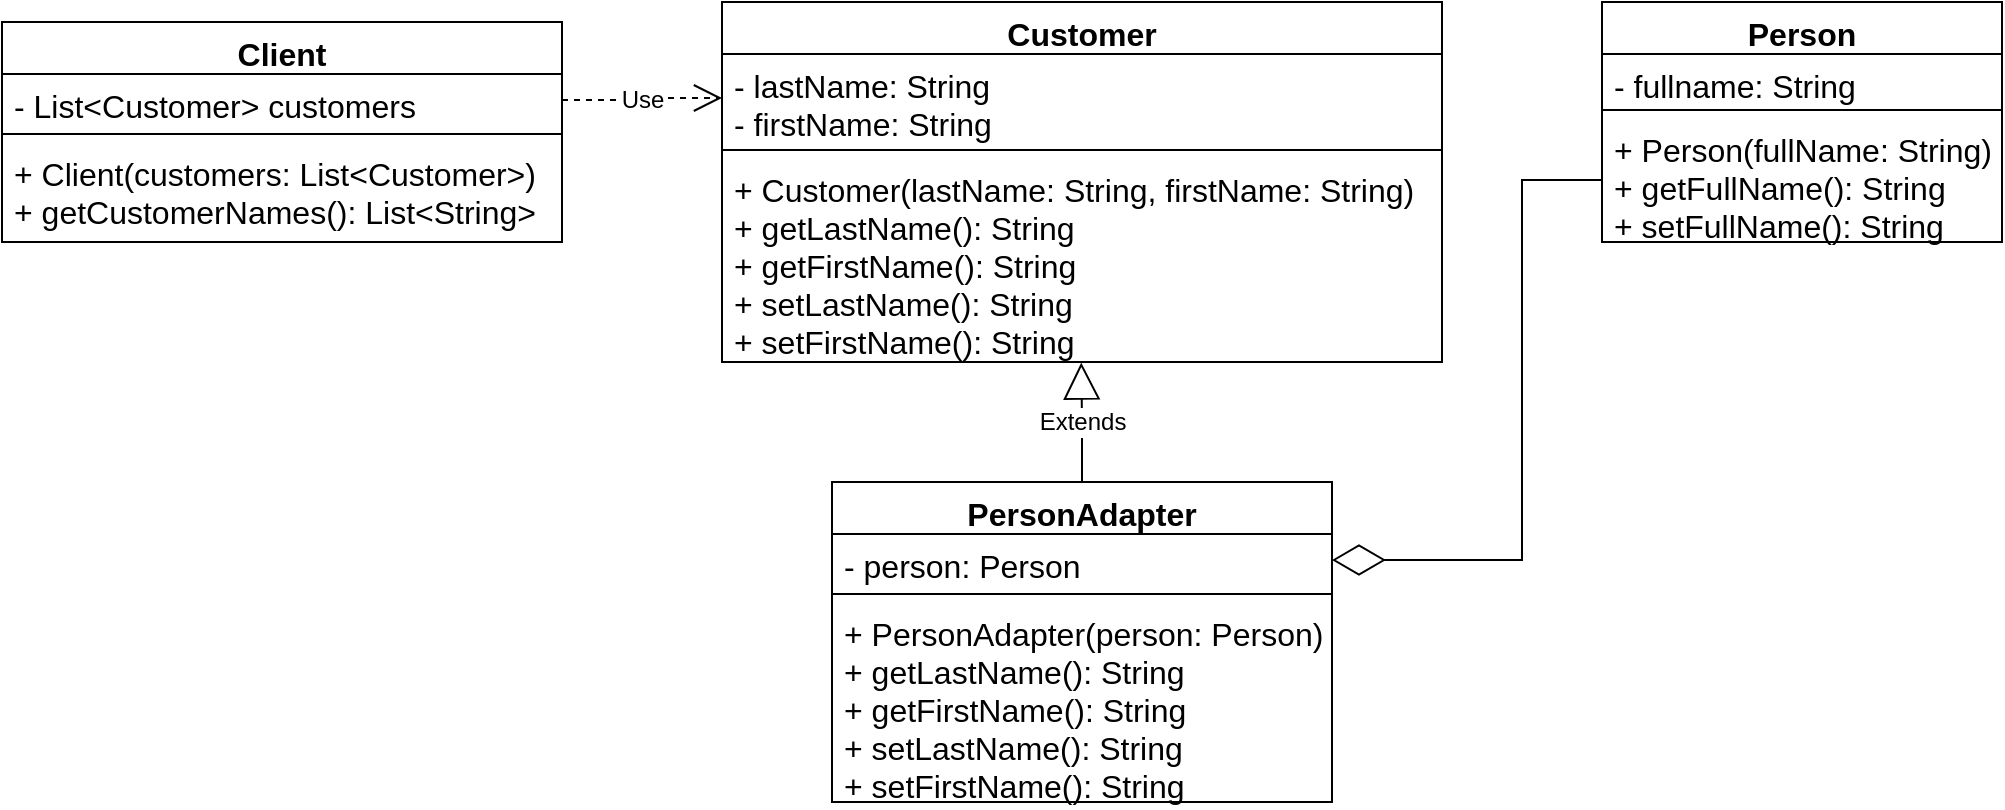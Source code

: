 <mxfile version="20.8.20" type="device"><diagram name="Page-1" id="chvQwXZjdRNW6ZXYIndi"><mxGraphModel dx="1948" dy="2260" grid="1" gridSize="10" guides="1" tooltips="1" connect="1" arrows="1" fold="1" page="0" pageScale="1" pageWidth="850" pageHeight="1100" math="0" shadow="0"><root><mxCell id="0"/><mxCell id="1" parent="0"/><mxCell id="3Jgd8P4ou1KFWgqglqVI-2" value="Person" style="swimlane;fontStyle=1;align=center;verticalAlign=top;childLayout=stackLayout;horizontal=1;startSize=26;horizontalStack=0;resizeParent=1;resizeParentMax=0;resizeLast=0;collapsible=1;marginBottom=0;fontSize=16;" vertex="1" parent="1"><mxGeometry x="-200" y="-880" width="200" height="120" as="geometry"/></mxCell><mxCell id="3Jgd8P4ou1KFWgqglqVI-3" value="- fullname: String" style="text;strokeColor=none;fillColor=none;align=left;verticalAlign=top;spacingLeft=4;spacingRight=4;overflow=hidden;rotatable=0;points=[[0,0.5],[1,0.5]];portConstraint=eastwest;fontSize=16;" vertex="1" parent="3Jgd8P4ou1KFWgqglqVI-2"><mxGeometry y="26" width="200" height="24" as="geometry"/></mxCell><mxCell id="3Jgd8P4ou1KFWgqglqVI-4" value="" style="line;strokeWidth=1;fillColor=none;align=left;verticalAlign=middle;spacingTop=-1;spacingLeft=3;spacingRight=3;rotatable=0;labelPosition=right;points=[];portConstraint=eastwest;strokeColor=inherit;fontSize=16;" vertex="1" parent="3Jgd8P4ou1KFWgqglqVI-2"><mxGeometry y="50" width="200" height="8" as="geometry"/></mxCell><mxCell id="3Jgd8P4ou1KFWgqglqVI-5" value="+ Person(fullName: String)&#10;+ getFullName(): String&#10;+ setFullName(): String" style="text;strokeColor=none;fillColor=none;align=left;verticalAlign=top;spacingLeft=4;spacingRight=4;overflow=hidden;rotatable=0;points=[[0,0.5],[1,0.5]];portConstraint=eastwest;fontSize=16;" vertex="1" parent="3Jgd8P4ou1KFWgqglqVI-2"><mxGeometry y="58" width="200" height="62" as="geometry"/></mxCell><mxCell id="3Jgd8P4ou1KFWgqglqVI-6" value="Customer" style="swimlane;fontStyle=1;align=center;verticalAlign=top;childLayout=stackLayout;horizontal=1;startSize=26;horizontalStack=0;resizeParent=1;resizeParentMax=0;resizeLast=0;collapsible=1;marginBottom=0;fontSize=16;" vertex="1" parent="1"><mxGeometry x="-640" y="-880" width="360" height="180" as="geometry"/></mxCell><mxCell id="3Jgd8P4ou1KFWgqglqVI-7" value="- lastName: String&#10;- firstName: String" style="text;strokeColor=none;fillColor=none;align=left;verticalAlign=top;spacingLeft=4;spacingRight=4;overflow=hidden;rotatable=0;points=[[0,0.5],[1,0.5]];portConstraint=eastwest;fontSize=16;" vertex="1" parent="3Jgd8P4ou1KFWgqglqVI-6"><mxGeometry y="26" width="360" height="44" as="geometry"/></mxCell><mxCell id="3Jgd8P4ou1KFWgqglqVI-8" value="" style="line;strokeWidth=1;fillColor=none;align=left;verticalAlign=middle;spacingTop=-1;spacingLeft=3;spacingRight=3;rotatable=0;labelPosition=right;points=[];portConstraint=eastwest;strokeColor=inherit;fontSize=16;" vertex="1" parent="3Jgd8P4ou1KFWgqglqVI-6"><mxGeometry y="70" width="360" height="8" as="geometry"/></mxCell><mxCell id="3Jgd8P4ou1KFWgqglqVI-9" value="+ Customer(lastName: String, firstName: String)&#10;+ getLastName(): String&#10;+ getFirstName(): String&#10;+ setLastName(): String&#10;+ setFirstName(): String" style="text;strokeColor=none;fillColor=none;align=left;verticalAlign=top;spacingLeft=4;spacingRight=4;overflow=hidden;rotatable=0;points=[[0,0.5],[1,0.5]];portConstraint=eastwest;fontSize=16;" vertex="1" parent="3Jgd8P4ou1KFWgqglqVI-6"><mxGeometry y="78" width="360" height="102" as="geometry"/></mxCell><mxCell id="3Jgd8P4ou1KFWgqglqVI-14" value="PersonAdapter" style="swimlane;fontStyle=1;align=center;verticalAlign=top;childLayout=stackLayout;horizontal=1;startSize=26;horizontalStack=0;resizeParent=1;resizeParentMax=0;resizeLast=0;collapsible=1;marginBottom=0;fontSize=16;" vertex="1" parent="1"><mxGeometry x="-585" y="-640" width="250" height="160" as="geometry"/></mxCell><mxCell id="3Jgd8P4ou1KFWgqglqVI-15" value="- person: Person" style="text;strokeColor=none;fillColor=none;align=left;verticalAlign=top;spacingLeft=4;spacingRight=4;overflow=hidden;rotatable=0;points=[[0,0.5],[1,0.5]];portConstraint=eastwest;fontSize=16;" vertex="1" parent="3Jgd8P4ou1KFWgqglqVI-14"><mxGeometry y="26" width="250" height="26" as="geometry"/></mxCell><mxCell id="3Jgd8P4ou1KFWgqglqVI-16" value="" style="line;strokeWidth=1;fillColor=none;align=left;verticalAlign=middle;spacingTop=-1;spacingLeft=3;spacingRight=3;rotatable=0;labelPosition=right;points=[];portConstraint=eastwest;strokeColor=inherit;fontSize=16;" vertex="1" parent="3Jgd8P4ou1KFWgqglqVI-14"><mxGeometry y="52" width="250" height="8" as="geometry"/></mxCell><mxCell id="3Jgd8P4ou1KFWgqglqVI-17" value="+ PersonAdapter(person: Person)&#10;+ getLastName(): String&#10;+ getFirstName(): String&#10;+ setLastName(): String&#10;+ setFirstName(): String" style="text;strokeColor=none;fillColor=none;align=left;verticalAlign=top;spacingLeft=4;spacingRight=4;overflow=hidden;rotatable=0;points=[[0,0.5],[1,0.5]];portConstraint=eastwest;fontSize=16;" vertex="1" parent="3Jgd8P4ou1KFWgqglqVI-14"><mxGeometry y="60" width="250" height="100" as="geometry"/></mxCell><mxCell id="3Jgd8P4ou1KFWgqglqVI-18" value="Extends" style="endArrow=block;endSize=16;endFill=0;html=1;rounded=0;fontSize=12;exitX=0.5;exitY=0;exitDx=0;exitDy=0;entryX=0.499;entryY=1.003;entryDx=0;entryDy=0;entryPerimeter=0;edgeStyle=orthogonalEdgeStyle;" edge="1" parent="1" source="3Jgd8P4ou1KFWgqglqVI-14" target="3Jgd8P4ou1KFWgqglqVI-9"><mxGeometry width="160" relative="1" as="geometry"><mxPoint x="-610" y="-590" as="sourcePoint"/><mxPoint x="-450" y="-590" as="targetPoint"/></mxGeometry></mxCell><mxCell id="3Jgd8P4ou1KFWgqglqVI-19" value="" style="endArrow=diamondThin;endFill=0;endSize=24;html=1;rounded=0;fontSize=12;exitX=0;exitY=0.5;exitDx=0;exitDy=0;entryX=1;entryY=0.5;entryDx=0;entryDy=0;edgeStyle=orthogonalEdgeStyle;" edge="1" parent="1" source="3Jgd8P4ou1KFWgqglqVI-5" target="3Jgd8P4ou1KFWgqglqVI-15"><mxGeometry width="160" relative="1" as="geometry"><mxPoint x="-430" y="-430" as="sourcePoint"/><mxPoint x="-450" y="-590" as="targetPoint"/><Array as="points"><mxPoint x="-240" y="-791"/><mxPoint x="-240" y="-601"/></Array></mxGeometry></mxCell><mxCell id="3Jgd8P4ou1KFWgqglqVI-20" value="Use" style="endArrow=open;endSize=12;dashed=1;html=1;rounded=0;fontSize=12;exitX=1;exitY=0.5;exitDx=0;exitDy=0;entryX=0;entryY=0.5;entryDx=0;entryDy=0;edgeStyle=orthogonalEdgeStyle;" edge="1" parent="1" source="3Jgd8P4ou1KFWgqglqVI-23" target="3Jgd8P4ou1KFWgqglqVI-7"><mxGeometry width="160" relative="1" as="geometry"><mxPoint x="-720" y="-863.0" as="sourcePoint"/><mxPoint x="-290" y="-590" as="targetPoint"/></mxGeometry></mxCell><mxCell id="3Jgd8P4ou1KFWgqglqVI-22" value="Client" style="swimlane;fontStyle=1;align=center;verticalAlign=top;childLayout=stackLayout;horizontal=1;startSize=26;horizontalStack=0;resizeParent=1;resizeParentMax=0;resizeLast=0;collapsible=1;marginBottom=0;fontSize=16;" vertex="1" parent="1"><mxGeometry x="-1000" y="-870" width="280" height="110" as="geometry"/></mxCell><mxCell id="3Jgd8P4ou1KFWgqglqVI-23" value="- List&lt;Customer&gt; customers" style="text;strokeColor=none;fillColor=none;align=left;verticalAlign=top;spacingLeft=4;spacingRight=4;overflow=hidden;rotatable=0;points=[[0,0.5],[1,0.5]];portConstraint=eastwest;fontSize=16;" vertex="1" parent="3Jgd8P4ou1KFWgqglqVI-22"><mxGeometry y="26" width="280" height="26" as="geometry"/></mxCell><mxCell id="3Jgd8P4ou1KFWgqglqVI-24" value="" style="line;strokeWidth=1;fillColor=none;align=left;verticalAlign=middle;spacingTop=-1;spacingLeft=3;spacingRight=3;rotatable=0;labelPosition=right;points=[];portConstraint=eastwest;strokeColor=inherit;fontSize=16;" vertex="1" parent="3Jgd8P4ou1KFWgqglqVI-22"><mxGeometry y="52" width="280" height="8" as="geometry"/></mxCell><mxCell id="3Jgd8P4ou1KFWgqglqVI-25" value="+ Client(customers: List&lt;Customer&gt;)&#10;+ getCustomerNames(): List&lt;String&gt;" style="text;strokeColor=none;fillColor=none;align=left;verticalAlign=top;spacingLeft=4;spacingRight=4;overflow=hidden;rotatable=0;points=[[0,0.5],[1,0.5]];portConstraint=eastwest;fontSize=16;" vertex="1" parent="3Jgd8P4ou1KFWgqglqVI-22"><mxGeometry y="60" width="280" height="50" as="geometry"/></mxCell></root></mxGraphModel></diagram></mxfile>